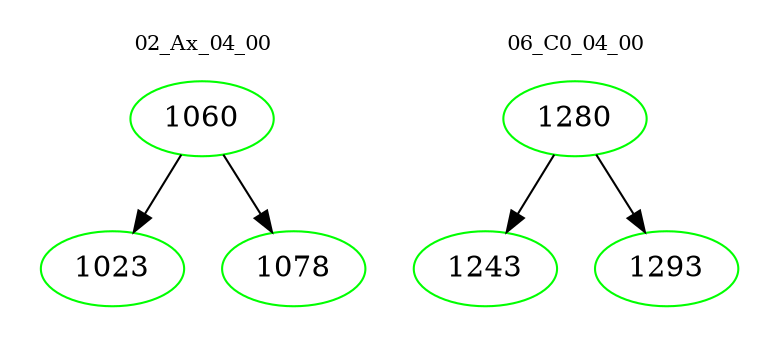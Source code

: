 digraph{
subgraph cluster_0 {
color = white
label = "02_Ax_04_00";
fontsize=10;
T0_1060 [label="1060", color="green"]
T0_1060 -> T0_1023 [color="black"]
T0_1023 [label="1023", color="green"]
T0_1060 -> T0_1078 [color="black"]
T0_1078 [label="1078", color="green"]
}
subgraph cluster_1 {
color = white
label = "06_C0_04_00";
fontsize=10;
T1_1280 [label="1280", color="green"]
T1_1280 -> T1_1243 [color="black"]
T1_1243 [label="1243", color="green"]
T1_1280 -> T1_1293 [color="black"]
T1_1293 [label="1293", color="green"]
}
}
